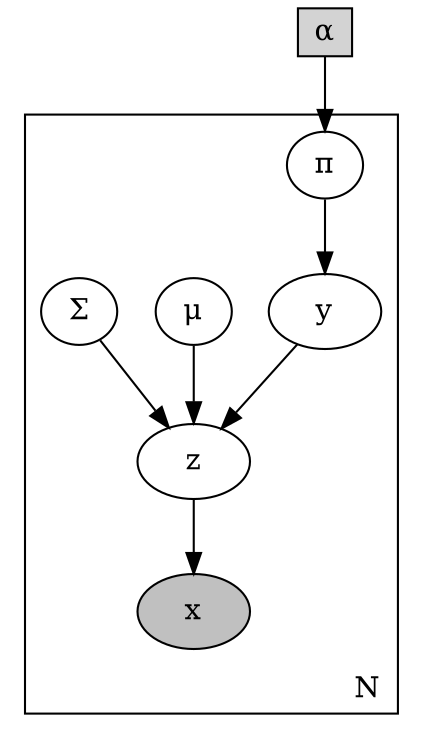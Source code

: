 digraph {
	subgraph cluster_N {
    rankdir=TB;
		label=N; labeljust=r; labelloc=b;
        y -> z;
		y [label="y", shape=ellipse, ];
		z [label="z", shape=ellipse, ];
        p [label="π", width=0.20,height=0.2, ];
        m [label="μ", width=0.20,height=0.2, ]; 
        s [label="Σ", width=0.20,height=0.2, ];
		x [label="x", fillcolor=grey, shape=ellipse, style=filled,];
        p -> y;
        m -> z;
        s -> z;
        z -> x;
    }
    a -> p;
    a [label="α", shape=box, width=0.20,height=0.2,style=filled, ];
}


